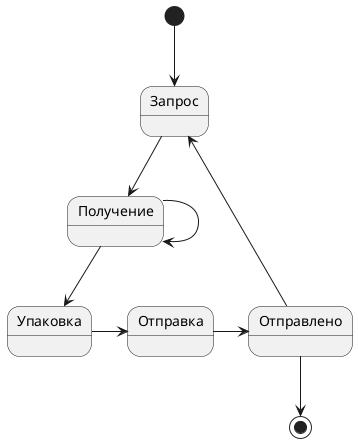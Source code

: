 @startuml

[*] --> Запрос
Запрос -down-> Получение
Получение -down-> Упаковка
Получение -down-> Получение
Упаковка -right-> Отправка
Отправка -right-> Отправлено
Отправлено -up-> Запрос
Отправлено -down-> [*]

@enduml
